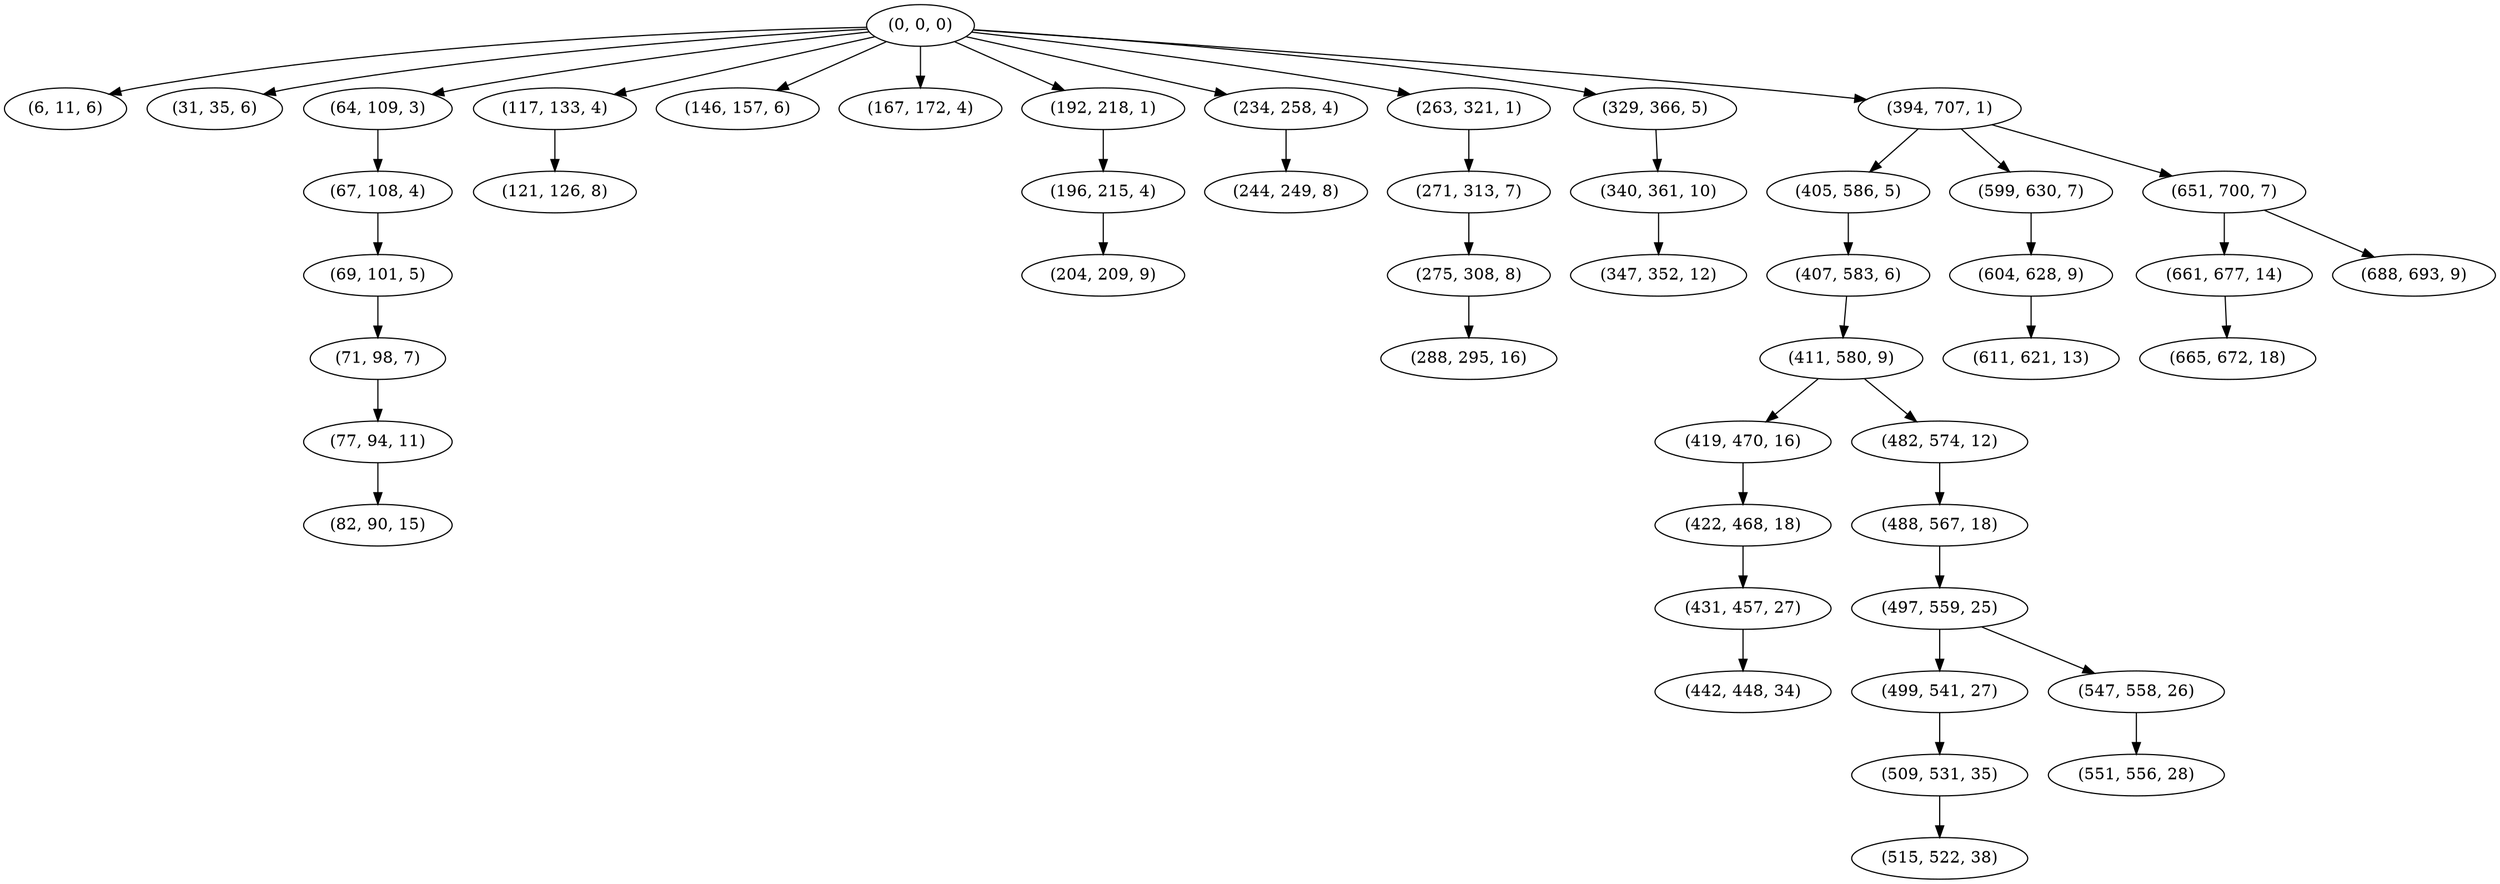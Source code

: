 digraph tree {
    "(0, 0, 0)";
    "(6, 11, 6)";
    "(31, 35, 6)";
    "(64, 109, 3)";
    "(67, 108, 4)";
    "(69, 101, 5)";
    "(71, 98, 7)";
    "(77, 94, 11)";
    "(82, 90, 15)";
    "(117, 133, 4)";
    "(121, 126, 8)";
    "(146, 157, 6)";
    "(167, 172, 4)";
    "(192, 218, 1)";
    "(196, 215, 4)";
    "(204, 209, 9)";
    "(234, 258, 4)";
    "(244, 249, 8)";
    "(263, 321, 1)";
    "(271, 313, 7)";
    "(275, 308, 8)";
    "(288, 295, 16)";
    "(329, 366, 5)";
    "(340, 361, 10)";
    "(347, 352, 12)";
    "(394, 707, 1)";
    "(405, 586, 5)";
    "(407, 583, 6)";
    "(411, 580, 9)";
    "(419, 470, 16)";
    "(422, 468, 18)";
    "(431, 457, 27)";
    "(442, 448, 34)";
    "(482, 574, 12)";
    "(488, 567, 18)";
    "(497, 559, 25)";
    "(499, 541, 27)";
    "(509, 531, 35)";
    "(515, 522, 38)";
    "(547, 558, 26)";
    "(551, 556, 28)";
    "(599, 630, 7)";
    "(604, 628, 9)";
    "(611, 621, 13)";
    "(651, 700, 7)";
    "(661, 677, 14)";
    "(665, 672, 18)";
    "(688, 693, 9)";
    "(0, 0, 0)" -> "(6, 11, 6)";
    "(0, 0, 0)" -> "(31, 35, 6)";
    "(0, 0, 0)" -> "(64, 109, 3)";
    "(0, 0, 0)" -> "(117, 133, 4)";
    "(0, 0, 0)" -> "(146, 157, 6)";
    "(0, 0, 0)" -> "(167, 172, 4)";
    "(0, 0, 0)" -> "(192, 218, 1)";
    "(0, 0, 0)" -> "(234, 258, 4)";
    "(0, 0, 0)" -> "(263, 321, 1)";
    "(0, 0, 0)" -> "(329, 366, 5)";
    "(0, 0, 0)" -> "(394, 707, 1)";
    "(64, 109, 3)" -> "(67, 108, 4)";
    "(67, 108, 4)" -> "(69, 101, 5)";
    "(69, 101, 5)" -> "(71, 98, 7)";
    "(71, 98, 7)" -> "(77, 94, 11)";
    "(77, 94, 11)" -> "(82, 90, 15)";
    "(117, 133, 4)" -> "(121, 126, 8)";
    "(192, 218, 1)" -> "(196, 215, 4)";
    "(196, 215, 4)" -> "(204, 209, 9)";
    "(234, 258, 4)" -> "(244, 249, 8)";
    "(263, 321, 1)" -> "(271, 313, 7)";
    "(271, 313, 7)" -> "(275, 308, 8)";
    "(275, 308, 8)" -> "(288, 295, 16)";
    "(329, 366, 5)" -> "(340, 361, 10)";
    "(340, 361, 10)" -> "(347, 352, 12)";
    "(394, 707, 1)" -> "(405, 586, 5)";
    "(394, 707, 1)" -> "(599, 630, 7)";
    "(394, 707, 1)" -> "(651, 700, 7)";
    "(405, 586, 5)" -> "(407, 583, 6)";
    "(407, 583, 6)" -> "(411, 580, 9)";
    "(411, 580, 9)" -> "(419, 470, 16)";
    "(411, 580, 9)" -> "(482, 574, 12)";
    "(419, 470, 16)" -> "(422, 468, 18)";
    "(422, 468, 18)" -> "(431, 457, 27)";
    "(431, 457, 27)" -> "(442, 448, 34)";
    "(482, 574, 12)" -> "(488, 567, 18)";
    "(488, 567, 18)" -> "(497, 559, 25)";
    "(497, 559, 25)" -> "(499, 541, 27)";
    "(497, 559, 25)" -> "(547, 558, 26)";
    "(499, 541, 27)" -> "(509, 531, 35)";
    "(509, 531, 35)" -> "(515, 522, 38)";
    "(547, 558, 26)" -> "(551, 556, 28)";
    "(599, 630, 7)" -> "(604, 628, 9)";
    "(604, 628, 9)" -> "(611, 621, 13)";
    "(651, 700, 7)" -> "(661, 677, 14)";
    "(651, 700, 7)" -> "(688, 693, 9)";
    "(661, 677, 14)" -> "(665, 672, 18)";
}
